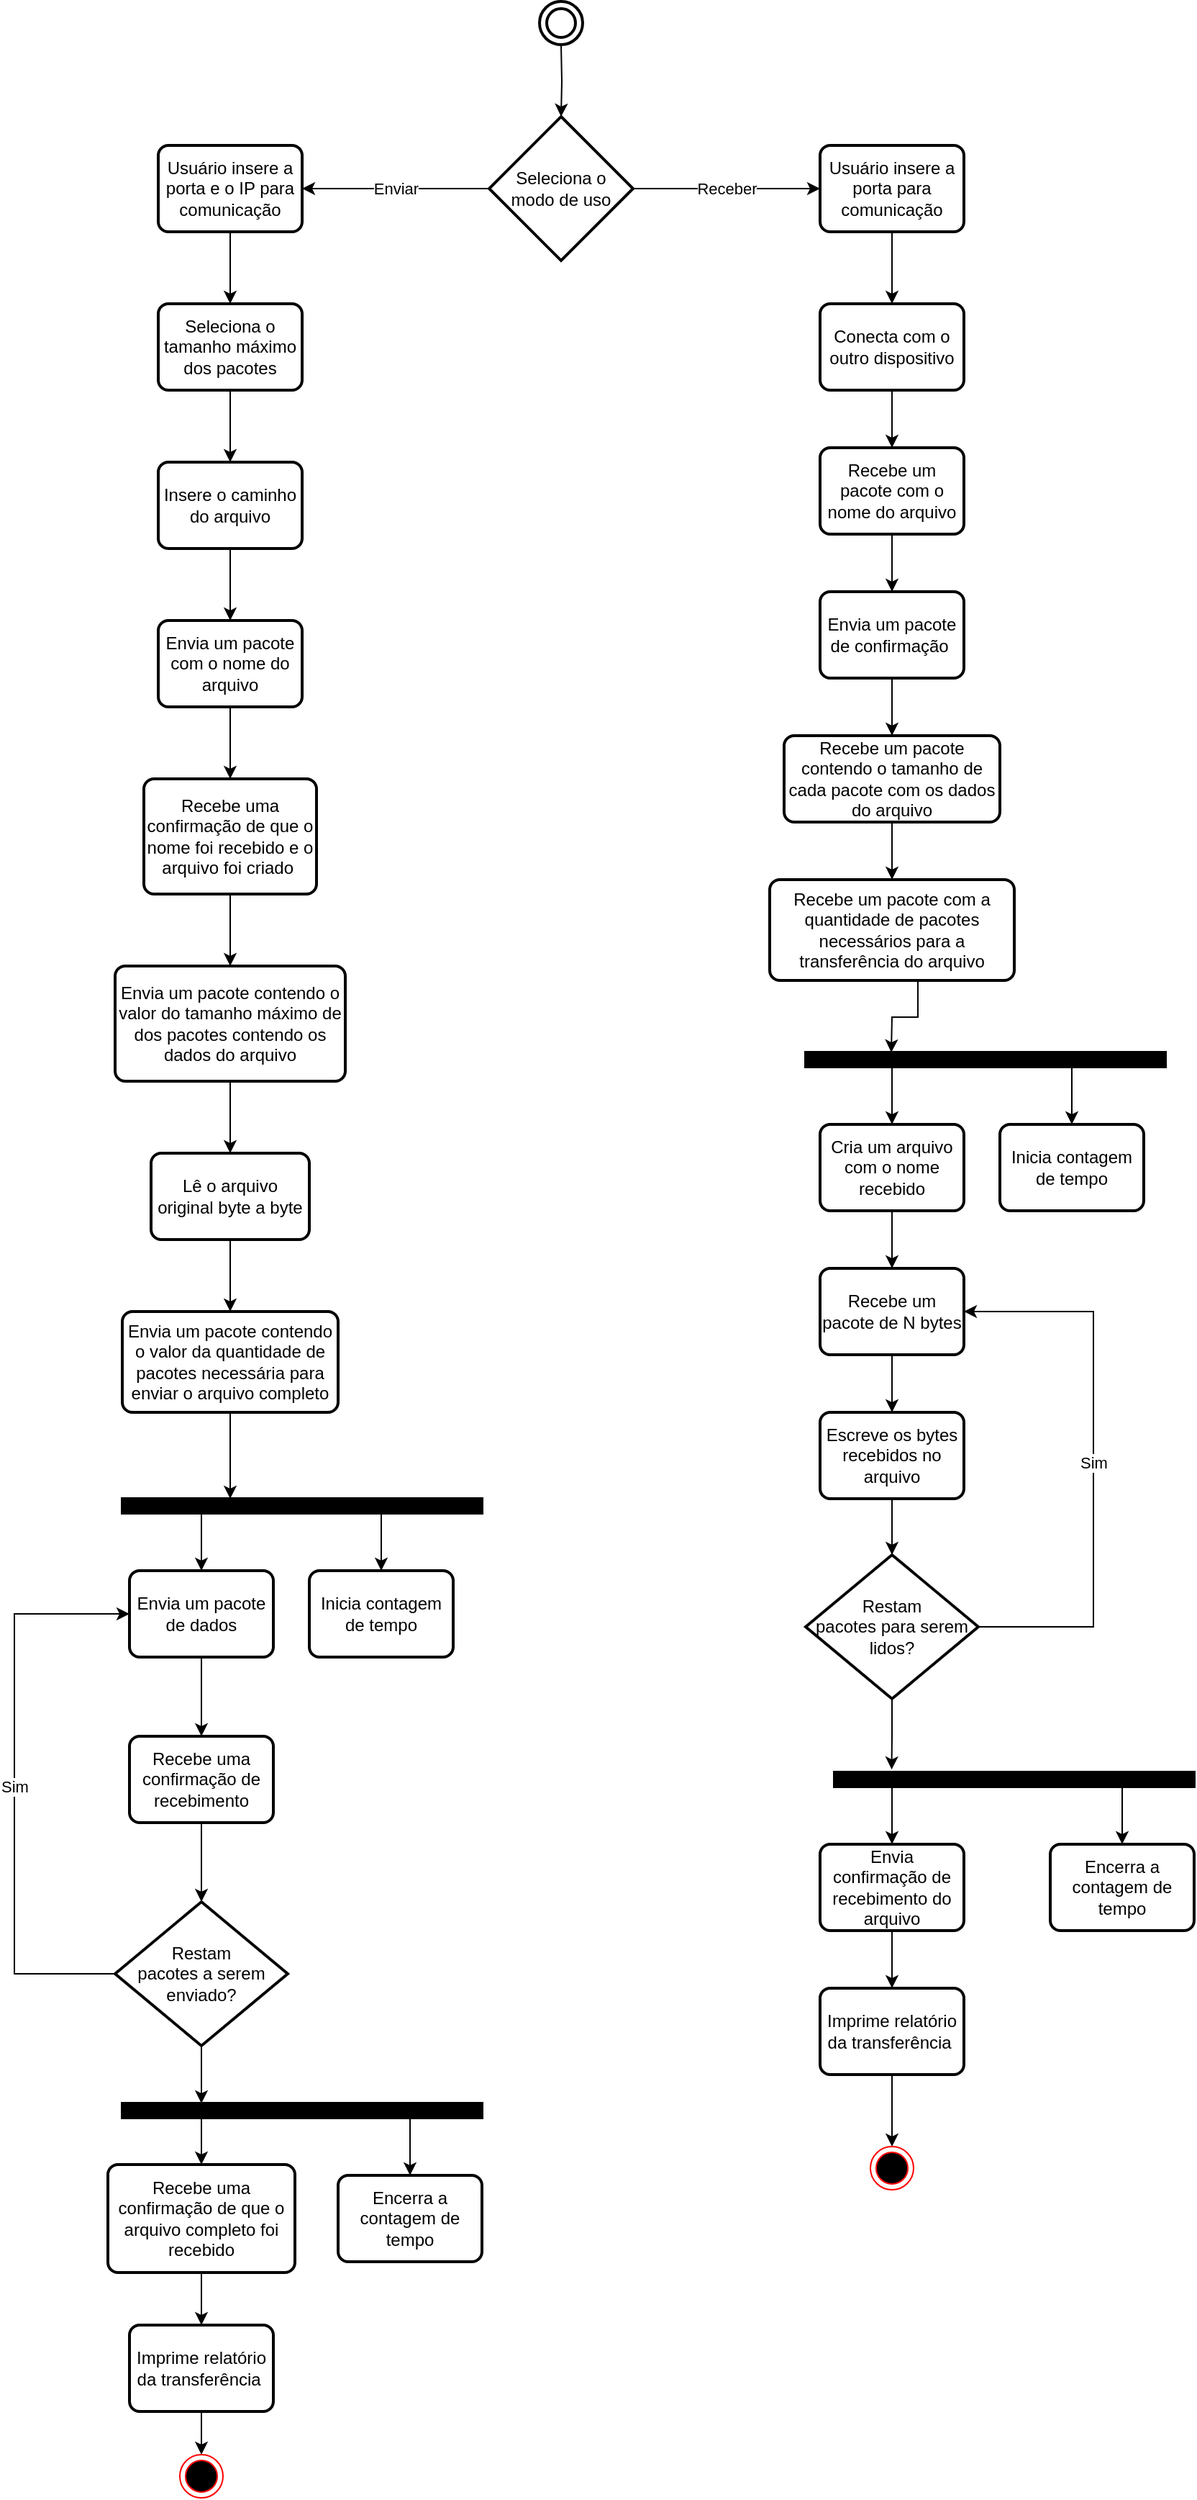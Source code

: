 <mxfile version="20.2.7" type="device"><diagram id="RELHUQFFDotAfCgD44j2" name="Página-1"><mxGraphModel dx="618" dy="715" grid="1" gridSize="10" guides="1" tooltips="1" connect="1" arrows="1" fold="1" page="1" pageScale="1" pageWidth="827" pageHeight="1169" math="0" shadow="0"><root><mxCell id="0"/><mxCell id="1" parent="0"/><mxCell id="UD-Q3w5ZSdNyk6UyaEJc-6" value="Receber" style="edgeStyle=orthogonalEdgeStyle;rounded=0;orthogonalLoop=1;jettySize=auto;html=1;entryX=0;entryY=0.5;entryDx=0;entryDy=0;" edge="1" parent="1" source="UD-Q3w5ZSdNyk6UyaEJc-2" target="UD-Q3w5ZSdNyk6UyaEJc-5"><mxGeometry relative="1" as="geometry"/></mxCell><mxCell id="UD-Q3w5ZSdNyk6UyaEJc-51" value="Enviar" style="edgeStyle=orthogonalEdgeStyle;rounded=0;orthogonalLoop=1;jettySize=auto;html=1;entryX=1;entryY=0.5;entryDx=0;entryDy=0;" edge="1" parent="1" source="UD-Q3w5ZSdNyk6UyaEJc-2" target="UD-Q3w5ZSdNyk6UyaEJc-50"><mxGeometry relative="1" as="geometry"/></mxCell><mxCell id="UD-Q3w5ZSdNyk6UyaEJc-2" value="Seleciona o &lt;br&gt;modo de uso" style="strokeWidth=2;html=1;shape=mxgraph.flowchart.decision;whiteSpace=wrap;" vertex="1" parent="1"><mxGeometry x="360" y="220" width="100" height="100" as="geometry"/></mxCell><mxCell id="UD-Q3w5ZSdNyk6UyaEJc-4" style="edgeStyle=orthogonalEdgeStyle;rounded=0;orthogonalLoop=1;jettySize=auto;html=1;entryX=0.5;entryY=0;entryDx=0;entryDy=0;entryPerimeter=0;" edge="1" parent="1" target="UD-Q3w5ZSdNyk6UyaEJc-2"><mxGeometry relative="1" as="geometry"><mxPoint x="410" y="170" as="sourcePoint"/></mxGeometry></mxCell><mxCell id="UD-Q3w5ZSdNyk6UyaEJc-13" style="edgeStyle=orthogonalEdgeStyle;rounded=0;orthogonalLoop=1;jettySize=auto;html=1;entryX=0.5;entryY=0;entryDx=0;entryDy=0;" edge="1" parent="1" source="UD-Q3w5ZSdNyk6UyaEJc-5" target="UD-Q3w5ZSdNyk6UyaEJc-12"><mxGeometry relative="1" as="geometry"/></mxCell><mxCell id="UD-Q3w5ZSdNyk6UyaEJc-5" value="Usuário insere a porta para comunicação" style="rounded=1;whiteSpace=wrap;html=1;absoluteArcSize=1;arcSize=14;strokeWidth=2;" vertex="1" parent="1"><mxGeometry x="590" y="240" width="100" height="60" as="geometry"/></mxCell><mxCell id="UD-Q3w5ZSdNyk6UyaEJc-11" style="edgeStyle=orthogonalEdgeStyle;rounded=0;orthogonalLoop=1;jettySize=auto;html=1;entryX=0.5;entryY=0;entryDx=0;entryDy=0;" edge="1" parent="1" source="UD-Q3w5ZSdNyk6UyaEJc-7" target="UD-Q3w5ZSdNyk6UyaEJc-10"><mxGeometry relative="1" as="geometry"/></mxCell><mxCell id="UD-Q3w5ZSdNyk6UyaEJc-7" value="Recebe um pacote com o nome do arquivo" style="rounded=1;whiteSpace=wrap;html=1;absoluteArcSize=1;arcSize=14;strokeWidth=2;" vertex="1" parent="1"><mxGeometry x="590" y="450" width="100" height="60" as="geometry"/></mxCell><mxCell id="UD-Q3w5ZSdNyk6UyaEJc-16" style="edgeStyle=orthogonalEdgeStyle;rounded=0;orthogonalLoop=1;jettySize=auto;html=1;entryX=0.5;entryY=0;entryDx=0;entryDy=0;" edge="1" parent="1" source="UD-Q3w5ZSdNyk6UyaEJc-10" target="UD-Q3w5ZSdNyk6UyaEJc-15"><mxGeometry relative="1" as="geometry"/></mxCell><mxCell id="UD-Q3w5ZSdNyk6UyaEJc-10" value="Envia um pacote de confirmação&amp;nbsp;" style="rounded=1;whiteSpace=wrap;html=1;absoluteArcSize=1;arcSize=14;strokeWidth=2;" vertex="1" parent="1"><mxGeometry x="590" y="550" width="100" height="60" as="geometry"/></mxCell><mxCell id="UD-Q3w5ZSdNyk6UyaEJc-14" style="edgeStyle=orthogonalEdgeStyle;rounded=0;orthogonalLoop=1;jettySize=auto;html=1;entryX=0.5;entryY=0;entryDx=0;entryDy=0;" edge="1" parent="1" source="UD-Q3w5ZSdNyk6UyaEJc-12" target="UD-Q3w5ZSdNyk6UyaEJc-7"><mxGeometry relative="1" as="geometry"/></mxCell><mxCell id="UD-Q3w5ZSdNyk6UyaEJc-12" value="Conecta com o outro dispositivo" style="rounded=1;whiteSpace=wrap;html=1;absoluteArcSize=1;arcSize=14;strokeWidth=2;" vertex="1" parent="1"><mxGeometry x="590" y="350" width="100" height="60" as="geometry"/></mxCell><mxCell id="UD-Q3w5ZSdNyk6UyaEJc-18" style="edgeStyle=orthogonalEdgeStyle;rounded=0;orthogonalLoop=1;jettySize=auto;html=1;entryX=0.5;entryY=0;entryDx=0;entryDy=0;" edge="1" parent="1" source="UD-Q3w5ZSdNyk6UyaEJc-15" target="UD-Q3w5ZSdNyk6UyaEJc-17"><mxGeometry relative="1" as="geometry"/></mxCell><mxCell id="UD-Q3w5ZSdNyk6UyaEJc-15" value="Recebe um pacote contendo o tamanho de cada pacote com os dados do arquivo" style="rounded=1;whiteSpace=wrap;html=1;absoluteArcSize=1;arcSize=14;strokeWidth=2;" vertex="1" parent="1"><mxGeometry x="565" y="650" width="150" height="60" as="geometry"/></mxCell><mxCell id="UD-Q3w5ZSdNyk6UyaEJc-37" style="edgeStyle=orthogonalEdgeStyle;rounded=0;orthogonalLoop=1;jettySize=auto;html=1;entryX=0.25;entryY=0;entryDx=0;entryDy=0;" edge="1" parent="1"><mxGeometry relative="1" as="geometry"><mxPoint x="637.037" y="820" as="sourcePoint"/><mxPoint x="639.5" y="870" as="targetPoint"/></mxGeometry></mxCell><mxCell id="UD-Q3w5ZSdNyk6UyaEJc-17" value="Recebe um pacote com a quantidade de pacotes necessários para a transferência do arquivo" style="rounded=1;whiteSpace=wrap;html=1;absoluteArcSize=1;arcSize=14;strokeWidth=2;" vertex="1" parent="1"><mxGeometry x="555" y="750" width="170" height="70" as="geometry"/></mxCell><mxCell id="UD-Q3w5ZSdNyk6UyaEJc-24" style="edgeStyle=orthogonalEdgeStyle;rounded=0;orthogonalLoop=1;jettySize=auto;html=1;entryX=0.5;entryY=0;entryDx=0;entryDy=0;" edge="1" parent="1" source="UD-Q3w5ZSdNyk6UyaEJc-19" target="UD-Q3w5ZSdNyk6UyaEJc-21"><mxGeometry relative="1" as="geometry"/></mxCell><mxCell id="UD-Q3w5ZSdNyk6UyaEJc-19" value="Recebe um pacote de N bytes" style="rounded=1;whiteSpace=wrap;html=1;absoluteArcSize=1;arcSize=14;strokeWidth=2;" vertex="1" parent="1"><mxGeometry x="590" y="1020" width="100" height="60" as="geometry"/></mxCell><mxCell id="UD-Q3w5ZSdNyk6UyaEJc-26" style="edgeStyle=orthogonalEdgeStyle;rounded=0;orthogonalLoop=1;jettySize=auto;html=1;entryX=0.5;entryY=0;entryDx=0;entryDy=0;" edge="1" parent="1" source="UD-Q3w5ZSdNyk6UyaEJc-21"><mxGeometry relative="1" as="geometry"><mxPoint x="640" y="1219" as="targetPoint"/></mxGeometry></mxCell><mxCell id="UD-Q3w5ZSdNyk6UyaEJc-21" value="Escreve os bytes recebidos no arquivo" style="rounded=1;whiteSpace=wrap;html=1;absoluteArcSize=1;arcSize=14;strokeWidth=2;" vertex="1" parent="1"><mxGeometry x="590" y="1120" width="100" height="60" as="geometry"/></mxCell><mxCell id="UD-Q3w5ZSdNyk6UyaEJc-23" style="edgeStyle=orthogonalEdgeStyle;rounded=0;orthogonalLoop=1;jettySize=auto;html=1;entryX=0.5;entryY=0;entryDx=0;entryDy=0;" edge="1" parent="1" source="UD-Q3w5ZSdNyk6UyaEJc-22" target="UD-Q3w5ZSdNyk6UyaEJc-19"><mxGeometry relative="1" as="geometry"/></mxCell><mxCell id="UD-Q3w5ZSdNyk6UyaEJc-22" value="Cria um arquivo com o nome recebido" style="rounded=1;whiteSpace=wrap;html=1;absoluteArcSize=1;arcSize=14;strokeWidth=2;" vertex="1" parent="1"><mxGeometry x="590" y="920" width="100" height="60" as="geometry"/></mxCell><mxCell id="UD-Q3w5ZSdNyk6UyaEJc-29" value="Sim" style="edgeStyle=orthogonalEdgeStyle;rounded=0;orthogonalLoop=1;jettySize=auto;html=1;entryX=1;entryY=0.5;entryDx=0;entryDy=0;" edge="1" parent="1" source="UD-Q3w5ZSdNyk6UyaEJc-27" target="UD-Q3w5ZSdNyk6UyaEJc-19"><mxGeometry relative="1" as="geometry"><Array as="points"><mxPoint x="780" y="1269"/><mxPoint x="780" y="1050"/></Array></mxGeometry></mxCell><mxCell id="UD-Q3w5ZSdNyk6UyaEJc-39" style="edgeStyle=orthogonalEdgeStyle;rounded=0;orthogonalLoop=1;jettySize=auto;html=1;entryX=0.159;entryY=-0.193;entryDx=0;entryDy=0;entryPerimeter=0;" edge="1" parent="1" source="UD-Q3w5ZSdNyk6UyaEJc-27" target="UD-Q3w5ZSdNyk6UyaEJc-38"><mxGeometry relative="1" as="geometry"/></mxCell><mxCell id="UD-Q3w5ZSdNyk6UyaEJc-27" value="Restam &lt;br&gt;pacotes para serem lidos?" style="strokeWidth=2;html=1;shape=mxgraph.flowchart.decision;whiteSpace=wrap;" vertex="1" parent="1"><mxGeometry x="580" y="1219" width="120" height="100" as="geometry"/></mxCell><mxCell id="UD-Q3w5ZSdNyk6UyaEJc-34" style="edgeStyle=orthogonalEdgeStyle;rounded=0;orthogonalLoop=1;jettySize=auto;html=1;entryX=0.5;entryY=0;entryDx=0;entryDy=0;" edge="1" parent="1" source="UD-Q3w5ZSdNyk6UyaEJc-32" target="UD-Q3w5ZSdNyk6UyaEJc-22"><mxGeometry relative="1" as="geometry"><Array as="points"><mxPoint x="640" y="900"/><mxPoint x="640" y="900"/></Array></mxGeometry></mxCell><mxCell id="UD-Q3w5ZSdNyk6UyaEJc-36" style="edgeStyle=orthogonalEdgeStyle;rounded=0;orthogonalLoop=1;jettySize=auto;html=1;entryX=0.5;entryY=0;entryDx=0;entryDy=0;" edge="1" parent="1" source="UD-Q3w5ZSdNyk6UyaEJc-32" target="UD-Q3w5ZSdNyk6UyaEJc-35"><mxGeometry relative="1" as="geometry"><Array as="points"><mxPoint x="765" y="890"/><mxPoint x="765" y="890"/></Array></mxGeometry></mxCell><mxCell id="UD-Q3w5ZSdNyk6UyaEJc-32" value="" style="rounded=0;whiteSpace=wrap;html=1;strokeColor=default;strokeWidth=2;fillStyle=solid;fillColor=#000000;" vertex="1" parent="1"><mxGeometry x="580" y="870" width="250" height="10" as="geometry"/></mxCell><mxCell id="UD-Q3w5ZSdNyk6UyaEJc-35" value="Inicia contagem de tempo" style="rounded=1;whiteSpace=wrap;html=1;absoluteArcSize=1;arcSize=14;strokeWidth=2;" vertex="1" parent="1"><mxGeometry x="715" y="920" width="100" height="60" as="geometry"/></mxCell><mxCell id="UD-Q3w5ZSdNyk6UyaEJc-42" style="edgeStyle=orthogonalEdgeStyle;rounded=0;orthogonalLoop=1;jettySize=auto;html=1;entryX=0.5;entryY=0;entryDx=0;entryDy=0;" edge="1" parent="1" source="UD-Q3w5ZSdNyk6UyaEJc-38" target="UD-Q3w5ZSdNyk6UyaEJc-41"><mxGeometry relative="1" as="geometry"><Array as="points"><mxPoint x="800" y="1390"/><mxPoint x="800" y="1390"/></Array></mxGeometry></mxCell><mxCell id="UD-Q3w5ZSdNyk6UyaEJc-44" style="edgeStyle=orthogonalEdgeStyle;rounded=0;orthogonalLoop=1;jettySize=auto;html=1;entryX=0.5;entryY=0;entryDx=0;entryDy=0;" edge="1" parent="1" source="UD-Q3w5ZSdNyk6UyaEJc-38" target="UD-Q3w5ZSdNyk6UyaEJc-43"><mxGeometry relative="1" as="geometry"><Array as="points"><mxPoint x="640" y="1390"/><mxPoint x="640" y="1390"/></Array></mxGeometry></mxCell><mxCell id="UD-Q3w5ZSdNyk6UyaEJc-38" value="" style="rounded=0;whiteSpace=wrap;html=1;strokeColor=default;strokeWidth=2;fillStyle=solid;fillColor=#000000;" vertex="1" parent="1"><mxGeometry x="600" y="1370" width="250" height="10" as="geometry"/></mxCell><mxCell id="UD-Q3w5ZSdNyk6UyaEJc-41" value="Encerra a contagem de tempo" style="rounded=1;whiteSpace=wrap;html=1;absoluteArcSize=1;arcSize=14;strokeWidth=2;" vertex="1" parent="1"><mxGeometry x="750" y="1420" width="100" height="60" as="geometry"/></mxCell><mxCell id="UD-Q3w5ZSdNyk6UyaEJc-45" style="edgeStyle=orthogonalEdgeStyle;rounded=0;orthogonalLoop=1;jettySize=auto;html=1;" edge="1" parent="1" source="UD-Q3w5ZSdNyk6UyaEJc-43"><mxGeometry relative="1" as="geometry"><mxPoint x="640" y="1520.0" as="targetPoint"/></mxGeometry></mxCell><mxCell id="UD-Q3w5ZSdNyk6UyaEJc-43" value="Envia confirmação de recebimento do arquivo" style="rounded=1;whiteSpace=wrap;html=1;absoluteArcSize=1;arcSize=14;strokeWidth=2;" vertex="1" parent="1"><mxGeometry x="590" y="1420" width="100" height="60" as="geometry"/></mxCell><mxCell id="UD-Q3w5ZSdNyk6UyaEJc-48" style="edgeStyle=orthogonalEdgeStyle;rounded=0;orthogonalLoop=1;jettySize=auto;html=1;entryX=0.5;entryY=0;entryDx=0;entryDy=0;" edge="1" parent="1" source="UD-Q3w5ZSdNyk6UyaEJc-46" target="UD-Q3w5ZSdNyk6UyaEJc-47"><mxGeometry relative="1" as="geometry"/></mxCell><mxCell id="UD-Q3w5ZSdNyk6UyaEJc-46" value="Imprime relatório da transferência&amp;nbsp;" style="rounded=1;whiteSpace=wrap;html=1;absoluteArcSize=1;arcSize=14;strokeWidth=2;" vertex="1" parent="1"><mxGeometry x="590" y="1520" width="100" height="60" as="geometry"/></mxCell><mxCell id="UD-Q3w5ZSdNyk6UyaEJc-47" value="" style="ellipse;html=1;shape=endState;fillColor=#000000;strokeColor=#ff0000;fillStyle=solid;" vertex="1" parent="1"><mxGeometry x="625" y="1630" width="30" height="30" as="geometry"/></mxCell><mxCell id="UD-Q3w5ZSdNyk6UyaEJc-49" value="" style="ellipse;shape=doubleEllipse;whiteSpace=wrap;html=1;aspect=fixed;fillStyle=solid;strokeColor=default;strokeWidth=2;fillColor=none;" vertex="1" parent="1"><mxGeometry x="395" y="140" width="30" height="30" as="geometry"/></mxCell><mxCell id="UD-Q3w5ZSdNyk6UyaEJc-53" style="edgeStyle=orthogonalEdgeStyle;rounded=0;orthogonalLoop=1;jettySize=auto;html=1;" edge="1" parent="1" source="UD-Q3w5ZSdNyk6UyaEJc-50" target="UD-Q3w5ZSdNyk6UyaEJc-52"><mxGeometry relative="1" as="geometry"/></mxCell><mxCell id="UD-Q3w5ZSdNyk6UyaEJc-50" value="Usuário insere a porta e o IP para comunicação" style="rounded=1;whiteSpace=wrap;html=1;absoluteArcSize=1;arcSize=14;strokeWidth=2;" vertex="1" parent="1"><mxGeometry x="130" y="240" width="100" height="60" as="geometry"/></mxCell><mxCell id="UD-Q3w5ZSdNyk6UyaEJc-55" style="edgeStyle=orthogonalEdgeStyle;rounded=0;orthogonalLoop=1;jettySize=auto;html=1;" edge="1" parent="1" source="UD-Q3w5ZSdNyk6UyaEJc-52" target="UD-Q3w5ZSdNyk6UyaEJc-54"><mxGeometry relative="1" as="geometry"/></mxCell><mxCell id="UD-Q3w5ZSdNyk6UyaEJc-52" value="Seleciona o tamanho máximo dos pacotes" style="rounded=1;whiteSpace=wrap;html=1;absoluteArcSize=1;arcSize=14;strokeWidth=2;" vertex="1" parent="1"><mxGeometry x="130" y="350" width="100" height="60" as="geometry"/></mxCell><mxCell id="UD-Q3w5ZSdNyk6UyaEJc-58" value="" style="edgeStyle=orthogonalEdgeStyle;rounded=0;orthogonalLoop=1;jettySize=auto;html=1;" edge="1" parent="1" source="UD-Q3w5ZSdNyk6UyaEJc-54" target="UD-Q3w5ZSdNyk6UyaEJc-56"><mxGeometry relative="1" as="geometry"/></mxCell><mxCell id="UD-Q3w5ZSdNyk6UyaEJc-54" value="Insere o caminho do arquivo" style="rounded=1;whiteSpace=wrap;html=1;absoluteArcSize=1;arcSize=14;strokeWidth=2;" vertex="1" parent="1"><mxGeometry x="130" y="460" width="100" height="60" as="geometry"/></mxCell><mxCell id="UD-Q3w5ZSdNyk6UyaEJc-60" value="" style="edgeStyle=orthogonalEdgeStyle;rounded=0;orthogonalLoop=1;jettySize=auto;html=1;" edge="1" parent="1" source="UD-Q3w5ZSdNyk6UyaEJc-56" target="UD-Q3w5ZSdNyk6UyaEJc-59"><mxGeometry relative="1" as="geometry"/></mxCell><mxCell id="UD-Q3w5ZSdNyk6UyaEJc-56" value="Envia um pacote com o nome do arquivo" style="rounded=1;whiteSpace=wrap;html=1;absoluteArcSize=1;arcSize=14;strokeWidth=2;" vertex="1" parent="1"><mxGeometry x="130" y="570" width="100" height="60" as="geometry"/></mxCell><mxCell id="UD-Q3w5ZSdNyk6UyaEJc-62" value="" style="edgeStyle=orthogonalEdgeStyle;rounded=0;orthogonalLoop=1;jettySize=auto;html=1;" edge="1" parent="1" source="UD-Q3w5ZSdNyk6UyaEJc-59" target="UD-Q3w5ZSdNyk6UyaEJc-61"><mxGeometry relative="1" as="geometry"/></mxCell><mxCell id="UD-Q3w5ZSdNyk6UyaEJc-59" value="Recebe uma confirmação de que o nome foi recebido e o arquivo foi criado&amp;nbsp;" style="rounded=1;whiteSpace=wrap;html=1;absoluteArcSize=1;arcSize=14;strokeWidth=2;" vertex="1" parent="1"><mxGeometry x="120" y="680" width="120" height="80" as="geometry"/></mxCell><mxCell id="UD-Q3w5ZSdNyk6UyaEJc-64" style="edgeStyle=orthogonalEdgeStyle;rounded=0;orthogonalLoop=1;jettySize=auto;html=1;" edge="1" parent="1" source="UD-Q3w5ZSdNyk6UyaEJc-61" target="UD-Q3w5ZSdNyk6UyaEJc-63"><mxGeometry relative="1" as="geometry"/></mxCell><mxCell id="UD-Q3w5ZSdNyk6UyaEJc-61" value="Envia um pacote contendo o valor do tamanho máximo de dos pacotes contendo os dados do arquivo" style="rounded=1;whiteSpace=wrap;html=1;absoluteArcSize=1;arcSize=14;strokeWidth=2;" vertex="1" parent="1"><mxGeometry x="100" y="810" width="160" height="80" as="geometry"/></mxCell><mxCell id="UD-Q3w5ZSdNyk6UyaEJc-66" value="" style="edgeStyle=orthogonalEdgeStyle;rounded=0;orthogonalLoop=1;jettySize=auto;html=1;" edge="1" parent="1" source="UD-Q3w5ZSdNyk6UyaEJc-63" target="UD-Q3w5ZSdNyk6UyaEJc-65"><mxGeometry relative="1" as="geometry"/></mxCell><mxCell id="UD-Q3w5ZSdNyk6UyaEJc-63" value="Lê o arquivo original byte a byte" style="rounded=1;whiteSpace=wrap;html=1;absoluteArcSize=1;arcSize=14;strokeWidth=2;" vertex="1" parent="1"><mxGeometry x="125" y="940" width="110" height="60" as="geometry"/></mxCell><mxCell id="UD-Q3w5ZSdNyk6UyaEJc-72" value="" style="edgeStyle=orthogonalEdgeStyle;rounded=0;orthogonalLoop=1;jettySize=auto;html=1;" edge="1" parent="1" source="UD-Q3w5ZSdNyk6UyaEJc-65" target="UD-Q3w5ZSdNyk6UyaEJc-71"><mxGeometry relative="1" as="geometry"><Array as="points"><mxPoint x="180" y="1170"/><mxPoint x="180" y="1170"/></Array></mxGeometry></mxCell><mxCell id="UD-Q3w5ZSdNyk6UyaEJc-65" value="Envia um pacote contendo o valor da quantidade de pacotes necessária para enviar o arquivo completo" style="rounded=1;whiteSpace=wrap;html=1;absoluteArcSize=1;arcSize=14;strokeWidth=2;" vertex="1" parent="1"><mxGeometry x="105" y="1050" width="150" height="70" as="geometry"/></mxCell><mxCell id="UD-Q3w5ZSdNyk6UyaEJc-74" value="" style="edgeStyle=orthogonalEdgeStyle;rounded=0;orthogonalLoop=1;jettySize=auto;html=1;" edge="1" parent="1" source="UD-Q3w5ZSdNyk6UyaEJc-67" target="UD-Q3w5ZSdNyk6UyaEJc-73"><mxGeometry relative="1" as="geometry"/></mxCell><mxCell id="UD-Q3w5ZSdNyk6UyaEJc-67" value="Envia um pacote de dados" style="rounded=1;whiteSpace=wrap;html=1;absoluteArcSize=1;arcSize=14;strokeWidth=2;" vertex="1" parent="1"><mxGeometry x="110" y="1230" width="100" height="60" as="geometry"/></mxCell><mxCell id="UD-Q3w5ZSdNyk6UyaEJc-68" style="edgeStyle=orthogonalEdgeStyle;rounded=0;orthogonalLoop=1;jettySize=auto;html=1;entryX=0.5;entryY=0;entryDx=0;entryDy=0;" edge="1" parent="1" target="UD-Q3w5ZSdNyk6UyaEJc-67"><mxGeometry relative="1" as="geometry"><mxPoint x="160" y="1190" as="sourcePoint"/><Array as="points"><mxPoint x="160" y="1210"/><mxPoint x="160" y="1210"/></Array></mxGeometry></mxCell><mxCell id="UD-Q3w5ZSdNyk6UyaEJc-69" style="edgeStyle=orthogonalEdgeStyle;rounded=0;orthogonalLoop=1;jettySize=auto;html=1;entryX=0.5;entryY=0;entryDx=0;entryDy=0;" edge="1" parent="1" target="UD-Q3w5ZSdNyk6UyaEJc-70"><mxGeometry relative="1" as="geometry"><mxPoint x="285" y="1190" as="sourcePoint"/><Array as="points"><mxPoint x="285" y="1200"/><mxPoint x="285" y="1200"/></Array></mxGeometry></mxCell><mxCell id="UD-Q3w5ZSdNyk6UyaEJc-70" value="Inicia contagem de tempo" style="rounded=1;whiteSpace=wrap;html=1;absoluteArcSize=1;arcSize=14;strokeWidth=2;" vertex="1" parent="1"><mxGeometry x="235" y="1230" width="100" height="60" as="geometry"/></mxCell><mxCell id="UD-Q3w5ZSdNyk6UyaEJc-71" value="" style="rounded=0;whiteSpace=wrap;html=1;strokeColor=default;strokeWidth=2;fillStyle=solid;fillColor=#000000;" vertex="1" parent="1"><mxGeometry x="105" y="1180" width="250" height="10" as="geometry"/></mxCell><mxCell id="UD-Q3w5ZSdNyk6UyaEJc-76" value="" style="edgeStyle=orthogonalEdgeStyle;rounded=0;orthogonalLoop=1;jettySize=auto;html=1;" edge="1" parent="1" source="UD-Q3w5ZSdNyk6UyaEJc-73" target="UD-Q3w5ZSdNyk6UyaEJc-75"><mxGeometry relative="1" as="geometry"/></mxCell><mxCell id="UD-Q3w5ZSdNyk6UyaEJc-73" value="Recebe uma confirmação de recebimento" style="rounded=1;whiteSpace=wrap;html=1;absoluteArcSize=1;arcSize=14;strokeWidth=2;" vertex="1" parent="1"><mxGeometry x="110" y="1345" width="100" height="60" as="geometry"/></mxCell><mxCell id="UD-Q3w5ZSdNyk6UyaEJc-77" value="Sim" style="edgeStyle=orthogonalEdgeStyle;rounded=0;orthogonalLoop=1;jettySize=auto;html=1;entryX=0;entryY=0.5;entryDx=0;entryDy=0;" edge="1" parent="1" source="UD-Q3w5ZSdNyk6UyaEJc-75" target="UD-Q3w5ZSdNyk6UyaEJc-67"><mxGeometry relative="1" as="geometry"><Array as="points"><mxPoint x="30" y="1510"/><mxPoint x="30" y="1260"/></Array></mxGeometry></mxCell><mxCell id="UD-Q3w5ZSdNyk6UyaEJc-92" value="" style="edgeStyle=orthogonalEdgeStyle;rounded=0;orthogonalLoop=1;jettySize=auto;html=1;" edge="1" parent="1" source="UD-Q3w5ZSdNyk6UyaEJc-75" target="UD-Q3w5ZSdNyk6UyaEJc-87"><mxGeometry relative="1" as="geometry"><Array as="points"><mxPoint x="160" y="1580"/><mxPoint x="160" y="1580"/></Array></mxGeometry></mxCell><mxCell id="UD-Q3w5ZSdNyk6UyaEJc-75" value="Restam &lt;br&gt;pacotes a serem enviado?" style="strokeWidth=2;html=1;shape=mxgraph.flowchart.decision;whiteSpace=wrap;" vertex="1" parent="1"><mxGeometry x="100" y="1460" width="120" height="100" as="geometry"/></mxCell><mxCell id="UD-Q3w5ZSdNyk6UyaEJc-84" value="" style="edgeStyle=orthogonalEdgeStyle;rounded=0;orthogonalLoop=1;jettySize=auto;html=1;" edge="1" parent="1" source="UD-Q3w5ZSdNyk6UyaEJc-78" target="UD-Q3w5ZSdNyk6UyaEJc-82"><mxGeometry relative="1" as="geometry"/></mxCell><mxCell id="UD-Q3w5ZSdNyk6UyaEJc-78" value="Recebe uma confirmação de que o arquivo completo foi recebido" style="rounded=1;whiteSpace=wrap;html=1;absoluteArcSize=1;arcSize=14;strokeWidth=2;" vertex="1" parent="1"><mxGeometry x="95" y="1642.5" width="130" height="75" as="geometry"/></mxCell><mxCell id="UD-Q3w5ZSdNyk6UyaEJc-81" style="edgeStyle=orthogonalEdgeStyle;rounded=0;orthogonalLoop=1;jettySize=auto;html=1;entryX=0.5;entryY=0;entryDx=0;entryDy=0;" edge="1" parent="1" source="UD-Q3w5ZSdNyk6UyaEJc-82" target="UD-Q3w5ZSdNyk6UyaEJc-83"><mxGeometry relative="1" as="geometry"/></mxCell><mxCell id="UD-Q3w5ZSdNyk6UyaEJc-82" value="Imprime relatório da transferência&amp;nbsp;" style="rounded=1;whiteSpace=wrap;html=1;absoluteArcSize=1;arcSize=14;strokeWidth=2;" vertex="1" parent="1"><mxGeometry x="110" y="1754" width="100" height="60" as="geometry"/></mxCell><mxCell id="UD-Q3w5ZSdNyk6UyaEJc-83" value="" style="ellipse;html=1;shape=endState;fillColor=#000000;strokeColor=#ff0000;fillStyle=solid;" vertex="1" parent="1"><mxGeometry x="145" y="1844" width="30" height="30" as="geometry"/></mxCell><mxCell id="UD-Q3w5ZSdNyk6UyaEJc-85" style="edgeStyle=orthogonalEdgeStyle;rounded=0;orthogonalLoop=1;jettySize=auto;html=1;entryX=0.5;entryY=0;entryDx=0;entryDy=0;" edge="1" parent="1" source="UD-Q3w5ZSdNyk6UyaEJc-87" target="UD-Q3w5ZSdNyk6UyaEJc-88"><mxGeometry relative="1" as="geometry"><Array as="points"><mxPoint x="305" y="1620"/><mxPoint x="305" y="1620"/></Array></mxGeometry></mxCell><mxCell id="UD-Q3w5ZSdNyk6UyaEJc-91" style="edgeStyle=orthogonalEdgeStyle;rounded=0;orthogonalLoop=1;jettySize=auto;html=1;entryX=0.5;entryY=0;entryDx=0;entryDy=0;" edge="1" parent="1" source="UD-Q3w5ZSdNyk6UyaEJc-87" target="UD-Q3w5ZSdNyk6UyaEJc-78"><mxGeometry relative="1" as="geometry"><Array as="points"><mxPoint x="160" y="1640"/><mxPoint x="160" y="1640"/></Array></mxGeometry></mxCell><mxCell id="UD-Q3w5ZSdNyk6UyaEJc-87" value="" style="rounded=0;whiteSpace=wrap;html=1;strokeColor=default;strokeWidth=2;fillStyle=solid;fillColor=#000000;" vertex="1" parent="1"><mxGeometry x="105" y="1600" width="250" height="10" as="geometry"/></mxCell><mxCell id="UD-Q3w5ZSdNyk6UyaEJc-88" value="Encerra a contagem de tempo" style="rounded=1;whiteSpace=wrap;html=1;absoluteArcSize=1;arcSize=14;strokeWidth=2;" vertex="1" parent="1"><mxGeometry x="255" y="1650" width="100" height="60" as="geometry"/></mxCell></root></mxGraphModel></diagram></mxfile>